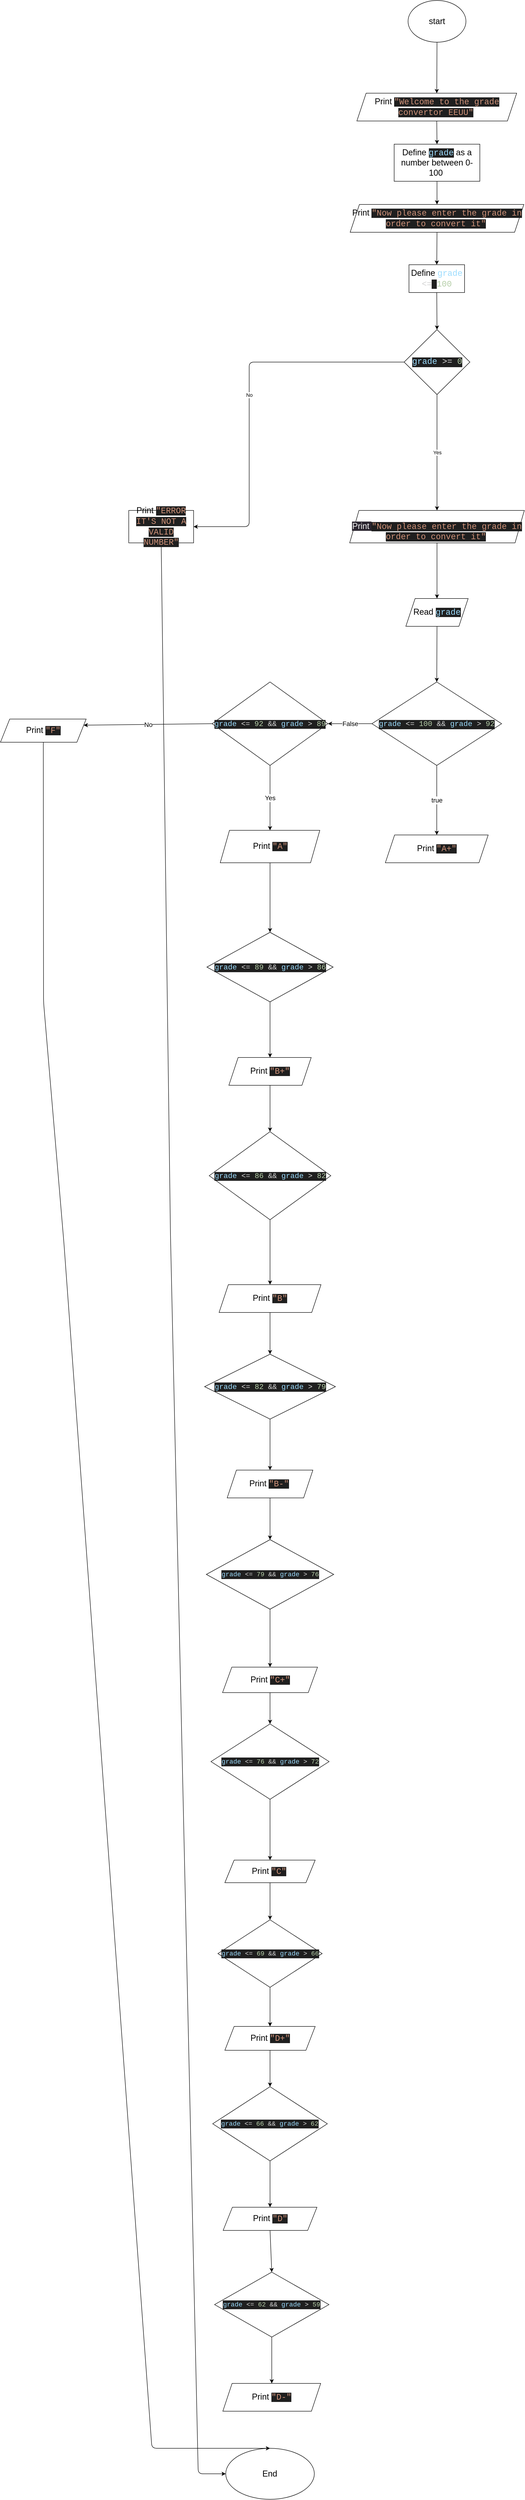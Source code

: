 <mxfile>
    <diagram id="llaZGOobNvKdvuDgthOn" name="Page-1">
        <mxGraphModel dx="2300" dy="1759" grid="1" gridSize="10" guides="1" tooltips="1" connect="1" arrows="1" fold="1" page="1" pageScale="1" pageWidth="850" pageHeight="1100" math="0" shadow="0">
            <root>
                <mxCell id="0"/>
                <mxCell id="1" parent="0"/>
                <mxCell id="18" style="edgeStyle=none;html=1;exitX=0.5;exitY=1;exitDx=0;exitDy=0;entryX=0.5;entryY=0;entryDx=0;entryDy=0;" edge="1" parent="1" source="2" target="3">
                    <mxGeometry relative="1" as="geometry"/>
                </mxCell>
                <mxCell id="2" value="&lt;font style=&quot;font-size: 18px;&quot;&gt;start&lt;/font&gt;" style="ellipse;whiteSpace=wrap;html=1;" vertex="1" parent="1">
                    <mxGeometry x="363" y="-70" width="125" height="90" as="geometry"/>
                </mxCell>
                <mxCell id="9" style="edgeStyle=none;html=1;exitX=0.5;exitY=1;exitDx=0;exitDy=0;entryX=0.5;entryY=0;entryDx=0;entryDy=0;" edge="1" parent="1" source="3" target="4">
                    <mxGeometry relative="1" as="geometry"/>
                </mxCell>
                <mxCell id="3" value="&lt;font style=&quot;font-size: 18px;&quot;&gt;Print&amp;nbsp;&lt;span style=&quot;color: rgb(206, 145, 120); background-color: rgb(31, 31, 31); font-family: Consolas, &amp;quot;Courier New&amp;quot;, monospace;&quot;&gt;&quot;Welcome to the grade convertor EEUU&quot;&lt;/span&gt;&lt;span style=&quot;background-color: initial;&quot;&gt;&amp;nbsp;&lt;/span&gt;&lt;/font&gt;" style="shape=parallelogram;perimeter=parallelogramPerimeter;whiteSpace=wrap;html=1;fixedSize=1;" vertex="1" parent="1">
                    <mxGeometry x="252.5" y="130" width="345" height="60" as="geometry"/>
                </mxCell>
                <mxCell id="10" style="edgeStyle=none;html=1;exitX=0.5;exitY=1;exitDx=0;exitDy=0;entryX=0.5;entryY=0;entryDx=0;entryDy=0;" edge="1" parent="1" source="4" target="5">
                    <mxGeometry relative="1" as="geometry"/>
                </mxCell>
                <mxCell id="4" value="&lt;font style=&quot;font-size: 18px;&quot;&gt;Define&amp;nbsp;&lt;span style=&quot;color: rgb(156, 220, 254); background-color: rgb(31, 31, 31); font-family: Consolas, &amp;quot;Courier New&amp;quot;, monospace;&quot;&gt;grade&lt;/span&gt;&lt;span style=&quot;background-color: initial;&quot;&gt;&amp;nbsp;as a number between 0-100&lt;/span&gt;&lt;span style=&quot;background-color: initial;&quot;&gt;&amp;nbsp;&lt;/span&gt;&lt;/font&gt;" style="rounded=0;whiteSpace=wrap;html=1;" vertex="1" parent="1">
                    <mxGeometry x="333" y="240" width="185" height="80" as="geometry"/>
                </mxCell>
                <mxCell id="11" style="edgeStyle=none;html=1;exitX=0.5;exitY=1;exitDx=0;exitDy=0;entryX=0.5;entryY=0;entryDx=0;entryDy=0;" edge="1" parent="1" source="5" target="7">
                    <mxGeometry relative="1" as="geometry"/>
                </mxCell>
                <mxCell id="5" value="&lt;font style=&quot;font-size: 18px;&quot;&gt;Print&amp;nbsp;&lt;span style=&quot;color: rgb(206, 145, 120); background-color: rgb(31, 31, 31); font-family: Consolas, &amp;quot;Courier New&amp;quot;, monospace;&quot;&gt;&quot;Now please enter the grade in order to convert it&quot;&lt;/span&gt;&lt;span style=&quot;background-color: initial;&quot;&gt;&amp;nbsp;&lt;/span&gt;&lt;/font&gt;" style="shape=parallelogram;perimeter=parallelogramPerimeter;whiteSpace=wrap;html=1;fixedSize=1;" vertex="1" parent="1">
                    <mxGeometry x="238" y="370" width="375" height="60" as="geometry"/>
                </mxCell>
                <mxCell id="15" style="edgeStyle=none;html=1;exitX=0.5;exitY=1;exitDx=0;exitDy=0;entryX=0.5;entryY=0;entryDx=0;entryDy=0;" edge="1" parent="1" source="6" target="16">
                    <mxGeometry relative="1" as="geometry">
                        <mxPoint x="425.5" y="1250" as="targetPoint"/>
                    </mxGeometry>
                </mxCell>
                <mxCell id="6" value="&lt;font style=&quot;font-size: 18px;&quot;&gt;&lt;br&gt;&lt;span style=&quot;color: rgb(240, 240, 240); font-family: Helvetica; font-style: normal; font-variant-ligatures: normal; font-variant-caps: normal; font-weight: 400; letter-spacing: normal; orphans: 2; text-align: center; text-indent: 0px; text-transform: none; widows: 2; word-spacing: 0px; -webkit-text-stroke-width: 0px; background-color: rgb(42, 37, 47); text-decoration-thickness: initial; text-decoration-style: initial; text-decoration-color: initial; float: none; display: inline !important;&quot;&gt;Print&amp;nbsp;&lt;/span&gt;&lt;span style=&quot;border-color: rgb(0, 0, 0); font-style: normal; font-variant-ligatures: normal; font-variant-caps: normal; font-weight: 400; letter-spacing: normal; orphans: 2; text-align: center; text-indent: 0px; text-transform: none; widows: 2; word-spacing: 0px; -webkit-text-stroke-width: 0px; text-decoration-thickness: initial; text-decoration-style: initial; text-decoration-color: initial; color: rgb(206, 145, 120); background-color: rgb(31, 31, 31); font-family: Consolas, &amp;quot;Courier New&amp;quot;, monospace;&quot;&gt;&quot;Now please enter the grade in order to convert it&quot;&lt;/span&gt;&lt;span style=&quot;border-color: rgb(0, 0, 0); color: rgb(240, 240, 240); font-family: Helvetica; font-style: normal; font-variant-ligatures: normal; font-variant-caps: normal; font-weight: 400; letter-spacing: normal; orphans: 2; text-align: center; text-indent: 0px; text-transform: none; widows: 2; word-spacing: 0px; -webkit-text-stroke-width: 0px; background-color: initial; text-decoration-thickness: initial; text-decoration-style: initial; text-decoration-color: initial;&quot;&gt;&amp;nbsp;&lt;/span&gt;&lt;br&gt;&lt;/font&gt;" style="shape=parallelogram;perimeter=parallelogramPerimeter;whiteSpace=wrap;html=1;fixedSize=1;" vertex="1" parent="1">
                    <mxGeometry x="237" y="1030" width="377" height="70" as="geometry"/>
                </mxCell>
                <mxCell id="12" style="edgeStyle=none;html=1;exitX=0.5;exitY=1;exitDx=0;exitDy=0;entryX=0.5;entryY=0;entryDx=0;entryDy=0;" edge="1" parent="1" source="7" target="8">
                    <mxGeometry relative="1" as="geometry"/>
                </mxCell>
                <mxCell id="7" value="&lt;font style=&quot;font-size: 18px;&quot;&gt;Define&amp;nbsp;&lt;span style=&quot;font-family: Consolas, &amp;quot;Courier New&amp;quot;, monospace; color: rgb(156, 220, 254);&quot;&gt;grade&lt;/span&gt;&lt;span style=&quot;background-color: rgb(31, 31, 31); color: rgb(204, 204, 204); font-family: Consolas, &amp;quot;Courier New&amp;quot;, monospace;&quot;&gt; &lt;/span&gt;&lt;span style=&quot;font-family: Consolas, &amp;quot;Courier New&amp;quot;, monospace; color: rgb(212, 212, 212);&quot;&gt;&amp;lt;=&lt;/span&gt;&lt;span style=&quot;background-color: rgb(31, 31, 31); color: rgb(204, 204, 204); font-family: Consolas, &amp;quot;Courier New&amp;quot;, monospace;&quot;&gt; &lt;/span&gt;&lt;span style=&quot;font-family: Consolas, &amp;quot;Courier New&amp;quot;, monospace; color: rgb(181, 206, 168);&quot;&gt;100&lt;/span&gt;&lt;/font&gt;" style="rounded=0;whiteSpace=wrap;html=1;" vertex="1" parent="1">
                    <mxGeometry x="365" y="500" width="120" height="60" as="geometry"/>
                </mxCell>
                <mxCell id="13" value="No" style="edgeStyle=none;html=1;exitX=0;exitY=0.5;exitDx=0;exitDy=0;entryX=1;entryY=0.5;entryDx=0;entryDy=0;" edge="1" parent="1" source="8" target="17">
                    <mxGeometry relative="1" as="geometry">
                        <mxPoint x="140" y="709.765" as="targetPoint"/>
                        <Array as="points">
                            <mxPoint x="20" y="710"/>
                            <mxPoint x="20" y="1065"/>
                        </Array>
                    </mxGeometry>
                </mxCell>
                <mxCell id="14" value="Yes" style="edgeStyle=none;html=1;exitX=0.5;exitY=1;exitDx=0;exitDy=0;entryX=0.5;entryY=0;entryDx=0;entryDy=0;" edge="1" parent="1" source="8" target="6">
                    <mxGeometry relative="1" as="geometry">
                        <mxPoint x="424.941" y="960" as="targetPoint"/>
                        <mxPoint as="offset"/>
                    </mxGeometry>
                </mxCell>
                <mxCell id="8" value="&lt;div style=&quot;color: rgb(204, 204, 204); background-color: rgb(31, 31, 31); font-family: Consolas, &amp;quot;Courier New&amp;quot;, monospace; line-height: 19px;&quot;&gt;&lt;font style=&quot;font-size: 18px;&quot;&gt;&lt;span style=&quot;color: rgb(156, 220, 254);&quot;&gt;grade&lt;/span&gt; &lt;span style=&quot;color: rgb(212, 212, 212);&quot;&gt;&amp;gt;=&lt;/span&gt; &lt;span style=&quot;color: rgb(181, 206, 168);&quot;&gt;0&lt;/span&gt;&lt;/font&gt;&lt;/div&gt;" style="rhombus;whiteSpace=wrap;html=1;" vertex="1" parent="1">
                    <mxGeometry x="354.5" y="640" width="142" height="140" as="geometry"/>
                </mxCell>
                <mxCell id="19" style="edgeStyle=none;html=1;exitX=0.5;exitY=1;exitDx=0;exitDy=0;entryX=0.5;entryY=0;entryDx=0;entryDy=0;" edge="1" parent="1" source="16" target="22">
                    <mxGeometry relative="1" as="geometry">
                        <mxPoint x="426" y="1380" as="targetPoint"/>
                    </mxGeometry>
                </mxCell>
                <mxCell id="16" value="&lt;font style=&quot;font-size: 18px;&quot;&gt;Read&amp;nbsp;&lt;span style=&quot;color: rgb(156, 220, 254); background-color: rgb(31, 31, 31); font-family: Consolas, &amp;quot;Courier New&amp;quot;, monospace;&quot;&gt;grade&lt;/span&gt;&lt;/font&gt;" style="shape=parallelogram;perimeter=parallelogramPerimeter;whiteSpace=wrap;html=1;fixedSize=1;" vertex="1" parent="1">
                    <mxGeometry x="358.25" y="1220" width="134.5" height="60" as="geometry"/>
                </mxCell>
                <mxCell id="21" style="edgeStyle=none;html=1;exitX=0.5;exitY=1;exitDx=0;exitDy=0;entryX=0;entryY=0.5;entryDx=0;entryDy=0;" edge="1" parent="1" source="17" target="20">
                    <mxGeometry relative="1" as="geometry">
                        <Array as="points">
                            <mxPoint x="-150" y="2590"/>
                            <mxPoint x="-90" y="5265"/>
                        </Array>
                    </mxGeometry>
                </mxCell>
                <mxCell id="17" value="&lt;font style=&quot;font-size: 18px;&quot;&gt;Print&amp;nbsp;&lt;span style=&quot;color: rgb(206, 145, 120); background-color: rgb(31, 31, 31); font-family: Consolas, &amp;quot;Courier New&amp;quot;, monospace;&quot;&gt;&quot;ERROR IT'S NOT A VALID NUMBER&quot;&lt;/span&gt;&lt;/font&gt;" style="rounded=0;whiteSpace=wrap;html=1;" vertex="1" parent="1">
                    <mxGeometry x="-240" y="1030" width="140" height="70" as="geometry"/>
                </mxCell>
                <mxCell id="20" value="&lt;font style=&quot;font-size: 18px;&quot;&gt;End&lt;/font&gt;" style="ellipse;whiteSpace=wrap;html=1;" vertex="1" parent="1">
                    <mxGeometry x="-30.61" y="5210" width="191.26" height="110" as="geometry"/>
                </mxCell>
                <mxCell id="23" value="False" style="edgeStyle=none;html=1;fontSize=14;exitX=0;exitY=0.5;exitDx=0;exitDy=0;entryX=1;entryY=0.5;entryDx=0;entryDy=0;" edge="1" parent="1" source="22" target="24">
                    <mxGeometry relative="1" as="geometry">
                        <mxPoint x="80" y="1490" as="targetPoint"/>
                    </mxGeometry>
                </mxCell>
                <mxCell id="25" value="true" style="edgeStyle=none;html=1;exitX=0.5;exitY=1;exitDx=0;exitDy=0;fontSize=14;entryX=0.5;entryY=0;entryDx=0;entryDy=0;" edge="1" parent="1" source="22" target="26">
                    <mxGeometry relative="1" as="geometry">
                        <mxPoint x="425.333" y="1720" as="targetPoint"/>
                    </mxGeometry>
                </mxCell>
                <mxCell id="22" value="&lt;font style=&quot;font-size: 18px;&quot;&gt;&lt;br&gt;&lt;/font&gt;&lt;div style=&quot;color: rgb(204, 204, 204); background-color: rgb(31, 31, 31); font-family: Consolas, &amp;quot;Courier New&amp;quot;, monospace; font-weight: normal; line-height: 19px;&quot;&gt;&lt;div&gt;&lt;font size=&quot;3&quot;&gt;&lt;span style=&quot;color: #9cdcfe;&quot;&gt;grade&lt;/span&gt;&lt;span style=&quot;color: #cccccc;&quot;&gt; &lt;/span&gt;&lt;span style=&quot;color: #d4d4d4;&quot;&gt;&amp;lt;=&lt;/span&gt;&lt;span style=&quot;color: #cccccc;&quot;&gt; &lt;/span&gt;&lt;span style=&quot;color: #b5cea8;&quot;&gt;100&lt;/span&gt;&lt;span style=&quot;color: #cccccc;&quot;&gt; &lt;/span&gt;&lt;span style=&quot;color: #d4d4d4;&quot;&gt;&amp;amp;&amp;amp;&lt;/span&gt;&lt;span style=&quot;color: #cccccc;&quot;&gt; &lt;/span&gt;&lt;span style=&quot;color: #9cdcfe;&quot;&gt;grade&lt;/span&gt;&lt;span style=&quot;color: #cccccc;&quot;&gt; &lt;/span&gt;&lt;span style=&quot;color: #d4d4d4;&quot;&gt;&amp;gt;&lt;/span&gt;&lt;span style=&quot;color: #cccccc;&quot;&gt; &lt;/span&gt;&lt;span style=&quot;color: #b5cea8;&quot;&gt;92&lt;/span&gt;&lt;/font&gt;&lt;/div&gt;&lt;/div&gt;&lt;font size=&quot;3&quot;&gt;&lt;br&gt;&lt;/font&gt;" style="rhombus;whiteSpace=wrap;html=1;" vertex="1" parent="1">
                    <mxGeometry x="285" y="1400" width="280" height="180" as="geometry"/>
                </mxCell>
                <mxCell id="27" value="Yes" style="edgeStyle=none;html=1;fontSize=14;entryX=0.5;entryY=0;entryDx=0;entryDy=0;exitX=0.5;exitY=1;exitDx=0;exitDy=0;" edge="1" parent="1" source="24" target="28">
                    <mxGeometry relative="1" as="geometry">
                        <mxPoint x="65" y="1710" as="targetPoint"/>
                    </mxGeometry>
                </mxCell>
                <mxCell id="34" value="No" style="edgeStyle=none;html=1;fontSize=14;entryX=1;entryY=0.25;entryDx=0;entryDy=0;exitX=0;exitY=0.5;exitDx=0;exitDy=0;" edge="1" parent="1" source="24" target="35">
                    <mxGeometry relative="1" as="geometry">
                        <mxPoint x="-300" y="1490" as="targetPoint"/>
                    </mxGeometry>
                </mxCell>
                <mxCell id="24" value="&lt;font style=&quot;font-size: 18px;&quot;&gt;&lt;br&gt;&lt;/font&gt;&lt;div style=&quot;color: rgb(204, 204, 204); background-color: rgb(31, 31, 31); font-family: Consolas, &amp;quot;Courier New&amp;quot;, monospace; font-weight: normal; line-height: 19px;&quot;&gt;&lt;div&gt;&lt;font size=&quot;3&quot;&gt;&lt;span style=&quot;color: #9cdcfe;&quot;&gt;grade&lt;/span&gt;&lt;span style=&quot;color: #cccccc;&quot;&gt; &lt;/span&gt;&lt;span style=&quot;color: #d4d4d4;&quot;&gt;&amp;lt;=&lt;/span&gt;&lt;span style=&quot;color: #cccccc;&quot;&gt; &lt;/span&gt;&lt;span style=&quot;color: #b5cea8;&quot;&gt;92&lt;/span&gt;&lt;span style=&quot;color: #cccccc;&quot;&gt; &lt;/span&gt;&lt;span style=&quot;color: #d4d4d4;&quot;&gt;&amp;amp;&amp;amp;&lt;/span&gt;&lt;span style=&quot;color: #cccccc;&quot;&gt; &lt;/span&gt;&lt;span style=&quot;color: #9cdcfe;&quot;&gt;grade&lt;/span&gt;&lt;span style=&quot;color: #cccccc;&quot;&gt; &lt;/span&gt;&lt;span style=&quot;color: #d4d4d4;&quot;&gt;&amp;gt;&lt;/span&gt;&lt;span style=&quot;color: #cccccc;&quot;&gt; &lt;/span&gt;&lt;span style=&quot;color: #b5cea8;&quot;&gt;89&lt;/span&gt;&lt;/font&gt;&lt;/div&gt;&lt;/div&gt;&lt;font size=&quot;3&quot;&gt;&lt;br&gt;&lt;/font&gt;" style="rhombus;whiteSpace=wrap;html=1;fontSize=14;" vertex="1" parent="1">
                    <mxGeometry x="-60" y="1400" width="250" height="180" as="geometry"/>
                </mxCell>
                <mxCell id="26" value="&lt;font style=&quot;font-size: 18px;&quot;&gt;Print&amp;nbsp;&lt;span style=&quot;color: rgb(206, 145, 120); background-color: rgb(31, 31, 31); font-family: Consolas, &amp;quot;Courier New&amp;quot;, monospace;&quot;&gt;&quot;A+&quot;&lt;/span&gt;&lt;/font&gt;" style="shape=parallelogram;perimeter=parallelogramPerimeter;whiteSpace=wrap;html=1;fixedSize=1;fontSize=14;" vertex="1" parent="1">
                    <mxGeometry x="314" y="1730" width="222" height="60" as="geometry"/>
                </mxCell>
                <mxCell id="31" value="" style="edgeStyle=none;html=1;fontSize=14;entryX=0.5;entryY=0;entryDx=0;entryDy=0;exitX=0.5;exitY=1;exitDx=0;exitDy=0;" edge="1" parent="1" source="28" target="30">
                    <mxGeometry relative="1" as="geometry"/>
                </mxCell>
                <mxCell id="28" value="&lt;font style=&quot;font-size: 18px;&quot;&gt;Print&amp;nbsp;&lt;span style=&quot;color: rgb(206, 145, 120); background-color: rgb(31, 31, 31); font-family: Consolas, &amp;quot;Courier New&amp;quot;, monospace;&quot;&gt;&quot;A&quot;&lt;/span&gt;&lt;/font&gt;" style="shape=parallelogram;perimeter=parallelogramPerimeter;whiteSpace=wrap;html=1;fixedSize=1;fontSize=14;" vertex="1" parent="1">
                    <mxGeometry x="-42.5" y="1720" width="215" height="70" as="geometry"/>
                </mxCell>
                <mxCell id="32" style="edgeStyle=none;html=1;exitX=0.5;exitY=1;exitDx=0;exitDy=0;fontSize=14;entryX=0.5;entryY=0;entryDx=0;entryDy=0;" edge="1" parent="1" source="30" target="33">
                    <mxGeometry relative="1" as="geometry">
                        <mxPoint x="64.571" y="2230" as="targetPoint"/>
                    </mxGeometry>
                </mxCell>
                <mxCell id="30" value="&lt;font style=&quot;font-size: 18px;&quot;&gt;&lt;br&gt;&lt;/font&gt;&lt;div style=&quot;color: rgb(204, 204, 204); background-color: rgb(31, 31, 31); font-family: Consolas, &amp;quot;Courier New&amp;quot;, monospace; font-weight: normal; line-height: 19px;&quot;&gt;&lt;div&gt;&lt;font size=&quot;3&quot;&gt;&lt;span style=&quot;color: #9cdcfe;&quot;&gt;grade&lt;/span&gt;&lt;span style=&quot;color: #cccccc;&quot;&gt; &lt;/span&gt;&lt;span style=&quot;color: #d4d4d4;&quot;&gt;&amp;lt;=&lt;/span&gt;&lt;span style=&quot;color: #cccccc;&quot;&gt; &lt;/span&gt;&lt;span style=&quot;color: #b5cea8;&quot;&gt;89&lt;/span&gt;&lt;span style=&quot;color: #cccccc;&quot;&gt; &lt;/span&gt;&lt;span style=&quot;color: #d4d4d4;&quot;&gt;&amp;amp;&amp;amp;&lt;/span&gt;&lt;span style=&quot;color: #cccccc;&quot;&gt; &lt;/span&gt;&lt;span style=&quot;color: #9cdcfe;&quot;&gt;grade&lt;/span&gt;&lt;span style=&quot;color: #cccccc;&quot;&gt; &lt;/span&gt;&lt;span style=&quot;color: #d4d4d4;&quot;&gt;&amp;gt;&lt;/span&gt;&lt;span style=&quot;color: #cccccc;&quot;&gt; &lt;/span&gt;&lt;span style=&quot;color: #b5cea8;&quot;&gt;86&lt;/span&gt;&lt;/font&gt;&lt;/div&gt;&lt;/div&gt;&lt;font size=&quot;3&quot;&gt;&lt;br&gt;&lt;/font&gt;" style="rhombus;whiteSpace=wrap;html=1;fontSize=14;" vertex="1" parent="1">
                    <mxGeometry x="-71.25" y="1940" width="272.5" height="150" as="geometry"/>
                </mxCell>
                <mxCell id="38" value="" style="edgeStyle=none;html=1;fontSize=18;exitX=0.5;exitY=1;exitDx=0;exitDy=0;entryX=0.5;entryY=0;entryDx=0;entryDy=0;" edge="1" parent="1" source="33" target="37">
                    <mxGeometry relative="1" as="geometry"/>
                </mxCell>
                <mxCell id="33" value="&lt;font style=&quot;font-size: 18px;&quot;&gt;Print&amp;nbsp;&lt;span style=&quot;color: rgb(206, 145, 120); background-color: rgb(31, 31, 31); font-family: Consolas, &amp;quot;Courier New&amp;quot;, monospace;&quot;&gt;&quot;B+&quot;&lt;/span&gt;&lt;/font&gt;" style="shape=parallelogram;perimeter=parallelogramPerimeter;whiteSpace=wrap;html=1;fixedSize=1;fontSize=14;" vertex="1" parent="1">
                    <mxGeometry x="-23.85" y="2210" width="177.71" height="60" as="geometry"/>
                </mxCell>
                <mxCell id="36" style="edgeStyle=none;html=1;entryX=0.5;entryY=0;entryDx=0;entryDy=0;fontSize=18;exitX=0.5;exitY=1;exitDx=0;exitDy=0;" edge="1" parent="1" source="35" target="20">
                    <mxGeometry relative="1" as="geometry">
                        <Array as="points">
                            <mxPoint x="-424" y="2090"/>
                            <mxPoint x="-380" y="2610"/>
                            <mxPoint x="-190" y="5210"/>
                        </Array>
                    </mxGeometry>
                </mxCell>
                <mxCell id="35" value="&lt;font style=&quot;font-size: 18px;&quot;&gt;Print&amp;nbsp;&lt;span style=&quot;color: rgb(206, 145, 120); background-color: rgb(31, 31, 31); font-family: Consolas, &amp;quot;Courier New&amp;quot;, monospace;&quot;&gt;&quot;F&quot;&lt;/span&gt;&lt;/font&gt;" style="shape=parallelogram;perimeter=parallelogramPerimeter;whiteSpace=wrap;html=1;fixedSize=1;fontSize=14;" vertex="1" parent="1">
                    <mxGeometry x="-517" y="1480" width="185" height="50" as="geometry"/>
                </mxCell>
                <mxCell id="40" style="edgeStyle=none;html=1;exitX=0.5;exitY=1;exitDx=0;exitDy=0;entryX=0.5;entryY=0;entryDx=0;entryDy=0;fontSize=18;" edge="1" parent="1" source="37" target="39">
                    <mxGeometry relative="1" as="geometry"/>
                </mxCell>
                <mxCell id="37" value="&lt;font style=&quot;font-size: 18px;&quot;&gt;&lt;br&gt;&lt;/font&gt;&lt;div style=&quot;color: rgb(204, 204, 204); background-color: rgb(31, 31, 31); font-family: Consolas, &amp;quot;Courier New&amp;quot;, monospace; font-weight: normal; line-height: 19px;&quot;&gt;&lt;div&gt;&lt;font size=&quot;3&quot;&gt;&lt;span style=&quot;color: #9cdcfe;&quot;&gt;grade&lt;/span&gt;&lt;span style=&quot;color: #cccccc;&quot;&gt; &lt;/span&gt;&lt;span style=&quot;color: #d4d4d4;&quot;&gt;&amp;lt;=&lt;/span&gt;&lt;span style=&quot;color: #cccccc;&quot;&gt; &lt;/span&gt;&lt;span style=&quot;color: #b5cea8;&quot;&gt;86&lt;/span&gt;&lt;span style=&quot;color: #cccccc;&quot;&gt; &lt;/span&gt;&lt;span style=&quot;color: #d4d4d4;&quot;&gt;&amp;amp;&amp;amp;&lt;/span&gt;&lt;span style=&quot;color: #cccccc;&quot;&gt; &lt;/span&gt;&lt;span style=&quot;color: #9cdcfe;&quot;&gt;grade&lt;/span&gt;&lt;span style=&quot;color: #cccccc;&quot;&gt; &lt;/span&gt;&lt;span style=&quot;color: #d4d4d4;&quot;&gt;&amp;gt;&lt;/span&gt;&lt;span style=&quot;color: #cccccc;&quot;&gt; &lt;/span&gt;&lt;span style=&quot;color: #b5cea8;&quot;&gt;82&lt;/span&gt;&lt;/font&gt;&lt;/div&gt;&lt;/div&gt;&lt;font size=&quot;3&quot;&gt;&lt;br&gt;&lt;/font&gt;" style="rhombus;whiteSpace=wrap;html=1;fontSize=14;" vertex="1" parent="1">
                    <mxGeometry x="-66.24" y="2370" width="262.5" height="190" as="geometry"/>
                </mxCell>
                <mxCell id="42" value="" style="edgeStyle=none;html=1;fontSize=18;exitX=0.5;exitY=1;exitDx=0;exitDy=0;entryX=0.5;entryY=0;entryDx=0;entryDy=0;" edge="1" parent="1" source="39" target="41">
                    <mxGeometry relative="1" as="geometry"/>
                </mxCell>
                <mxCell id="39" value="&lt;font style=&quot;font-size: 18px;&quot;&gt;Print&amp;nbsp;&lt;span style=&quot;color: rgb(206, 145, 120); background-color: rgb(31, 31, 31); font-family: Consolas, &amp;quot;Courier New&amp;quot;, monospace;&quot;&gt;&quot;B&quot;&lt;/span&gt;&lt;/font&gt;" style="shape=parallelogram;perimeter=parallelogramPerimeter;whiteSpace=wrap;html=1;fixedSize=1;fontSize=18;" vertex="1" parent="1">
                    <mxGeometry x="-44.99" y="2700" width="220" height="60" as="geometry"/>
                </mxCell>
                <mxCell id="43" style="edgeStyle=none;html=1;fontSize=18;entryX=0.5;entryY=0;entryDx=0;entryDy=0;exitX=0.5;exitY=1;exitDx=0;exitDy=0;" edge="1" parent="1" source="41" target="44">
                    <mxGeometry relative="1" as="geometry">
                        <mxPoint x="65" y="3120" as="targetPoint"/>
                    </mxGeometry>
                </mxCell>
                <mxCell id="41" value="&lt;font style=&quot;font-size: 18px;&quot;&gt;&lt;br&gt;&lt;/font&gt;&lt;div style=&quot;color: rgb(204, 204, 204); background-color: rgb(31, 31, 31); font-family: Consolas, &amp;quot;Courier New&amp;quot;, monospace; font-weight: normal; line-height: 19px;&quot;&gt;&lt;div&gt;&lt;font size=&quot;3&quot;&gt;&lt;span style=&quot;color: #9cdcfe;&quot;&gt;grade&lt;/span&gt;&lt;span style=&quot;color: #cccccc;&quot;&gt; &lt;/span&gt;&lt;span style=&quot;color: #d4d4d4;&quot;&gt;&amp;lt;=&lt;/span&gt;&lt;span style=&quot;color: #cccccc;&quot;&gt; &lt;/span&gt;&lt;span style=&quot;color: #b5cea8;&quot;&gt;82&lt;/span&gt;&lt;span style=&quot;color: #cccccc;&quot;&gt; &lt;/span&gt;&lt;span style=&quot;color: #d4d4d4;&quot;&gt;&amp;amp;&amp;amp;&lt;/span&gt;&lt;span style=&quot;color: #cccccc;&quot;&gt; &lt;/span&gt;&lt;span style=&quot;color: #9cdcfe;&quot;&gt;grade&lt;/span&gt;&lt;span style=&quot;color: #cccccc;&quot;&gt; &lt;/span&gt;&lt;span style=&quot;color: #d4d4d4;&quot;&gt;&amp;gt;&lt;/span&gt;&lt;span style=&quot;color: #cccccc;&quot;&gt; &lt;/span&gt;&lt;span style=&quot;color: #b5cea8;&quot;&gt;79&lt;/span&gt;&lt;/font&gt;&lt;/div&gt;&lt;/div&gt;&lt;font size=&quot;3&quot;&gt;&lt;br&gt;&lt;/font&gt;" style="rhombus;whiteSpace=wrap;html=1;fontSize=18;" vertex="1" parent="1">
                    <mxGeometry x="-76.25" y="2850" width="282.5" height="140" as="geometry"/>
                </mxCell>
                <mxCell id="45" style="edgeStyle=none;html=1;exitX=0.5;exitY=1;exitDx=0;exitDy=0;fontSize=18;entryX=0.5;entryY=0;entryDx=0;entryDy=0;" edge="1" parent="1" source="44" target="46">
                    <mxGeometry relative="1" as="geometry">
                        <mxPoint x="64.571" y="3250" as="targetPoint"/>
                    </mxGeometry>
                </mxCell>
                <mxCell id="44" value="&lt;font style=&quot;font-size: 18px;&quot;&gt;Print&amp;nbsp;&lt;span style=&quot;color: rgb(206, 145, 120); background-color: rgb(31, 31, 31); font-family: Consolas, &amp;quot;Courier New&amp;quot;, monospace;&quot;&gt;&quot;B-&quot;&lt;/span&gt;&lt;span style=&quot;background-color: initial;&quot;&gt;&amp;nbsp;&lt;/span&gt;&lt;/font&gt;" style="shape=parallelogram;perimeter=parallelogramPerimeter;whiteSpace=wrap;html=1;fixedSize=1;fontSize=18;" vertex="1" parent="1">
                    <mxGeometry x="-27.5" y="3100" width="185" height="60" as="geometry"/>
                </mxCell>
                <mxCell id="48" value="" style="edgeStyle=none;html=1;fontSize=18;entryX=0.5;entryY=0;entryDx=0;entryDy=0;exitX=0.5;exitY=1;exitDx=0;exitDy=0;" edge="1" parent="1" source="46" target="47">
                    <mxGeometry relative="1" as="geometry"/>
                </mxCell>
                <mxCell id="46" value="&lt;div style=&quot;color: rgb(204, 204, 204); background-color: rgb(31, 31, 31); font-family: Consolas, &amp;quot;Courier New&amp;quot;, monospace; font-size: 14px; line-height: 19px;&quot;&gt;&lt;span style=&quot;color: #9cdcfe;&quot;&gt;grade&lt;/span&gt; &lt;span style=&quot;color: #d4d4d4;&quot;&gt;&amp;lt;=&lt;/span&gt; &lt;span style=&quot;color: #b5cea8;&quot;&gt;79&lt;/span&gt; &lt;span style=&quot;color: #d4d4d4;&quot;&gt;&amp;amp;&amp;amp;&lt;/span&gt; &lt;span style=&quot;color: #9cdcfe;&quot;&gt;grade&lt;/span&gt; &lt;span style=&quot;color: #d4d4d4;&quot;&gt;&amp;gt;&lt;/span&gt; &lt;span style=&quot;color: #b5cea8;&quot;&gt;76&lt;/span&gt;&lt;/div&gt;" style="rhombus;whiteSpace=wrap;html=1;fontSize=18;" vertex="1" parent="1">
                    <mxGeometry x="-72.5" y="3250" width="275" height="150" as="geometry"/>
                </mxCell>
                <mxCell id="50" value="" style="edgeStyle=none;html=1;fontSize=18;exitX=0.5;exitY=1;exitDx=0;exitDy=0;entryX=0.5;entryY=0;entryDx=0;entryDy=0;" edge="1" parent="1" source="47" target="49">
                    <mxGeometry relative="1" as="geometry"/>
                </mxCell>
                <mxCell id="47" value="Print&amp;nbsp;&lt;span style=&quot;color: rgb(206, 145, 120); background-color: rgb(31, 31, 31); font-family: Consolas, &amp;quot;Courier New&amp;quot;, monospace;&quot;&gt;&lt;font style=&quot;font-size: 18px;&quot;&gt;&quot;C+&quot;&lt;/font&gt;&lt;/span&gt;" style="shape=parallelogram;perimeter=parallelogramPerimeter;whiteSpace=wrap;html=1;fixedSize=1;fontSize=18;" vertex="1" parent="1">
                    <mxGeometry x="-37.49" y="3525" width="205" height="55" as="geometry"/>
                </mxCell>
                <mxCell id="52" value="" style="edgeStyle=none;html=1;fontSize=18;exitX=0.5;exitY=1;exitDx=0;exitDy=0;entryX=0.5;entryY=0;entryDx=0;entryDy=0;" edge="1" parent="1" source="49" target="51">
                    <mxGeometry relative="1" as="geometry">
                        <mxPoint x="65" y="3950" as="targetPoint"/>
                    </mxGeometry>
                </mxCell>
                <mxCell id="49" value="&lt;div style=&quot;color: rgb(204, 204, 204); background-color: rgb(31, 31, 31); font-family: Consolas, &amp;quot;Courier New&amp;quot;, monospace; font-size: 14px; line-height: 19px;&quot;&gt;&lt;span style=&quot;color: #9cdcfe;&quot;&gt;grade&lt;/span&gt; &lt;span style=&quot;color: #d4d4d4;&quot;&gt;&amp;lt;=&lt;/span&gt; &lt;span style=&quot;color: #b5cea8;&quot;&gt;76&lt;/span&gt; &lt;span style=&quot;color: #d4d4d4;&quot;&gt;&amp;amp;&amp;amp;&lt;/span&gt; &lt;span style=&quot;color: #9cdcfe;&quot;&gt;grade&lt;/span&gt; &lt;span style=&quot;color: #d4d4d4;&quot;&gt;&amp;gt;&lt;/span&gt; &lt;span style=&quot;color: #b5cea8;&quot;&gt;72&lt;/span&gt;&lt;/div&gt;" style="rhombus;whiteSpace=wrap;html=1;fontSize=18;" vertex="1" parent="1">
                    <mxGeometry x="-62.49" y="3647.5" width="254.99" height="162.5" as="geometry"/>
                </mxCell>
                <mxCell id="54" value="" style="edgeStyle=none;html=1;fontSize=18;exitX=0.5;exitY=1;exitDx=0;exitDy=0;entryX=0.5;entryY=0;entryDx=0;entryDy=0;" edge="1" parent="1" source="51" target="53">
                    <mxGeometry relative="1" as="geometry"/>
                </mxCell>
                <mxCell id="51" value="Print&amp;nbsp;&lt;font style=&quot;font-size: 18px;&quot;&gt;&lt;span style=&quot;color: rgb(206, 145, 120); background-color: rgb(31, 31, 31); font-family: Consolas, &amp;quot;Courier New&amp;quot;, monospace;&quot;&gt;&quot;C&quot;&lt;/span&gt;&lt;span style=&quot;background-color: initial;&quot;&gt;&amp;nbsp;&lt;/span&gt;&lt;/font&gt;" style="shape=parallelogram;perimeter=parallelogramPerimeter;whiteSpace=wrap;html=1;fixedSize=1;fontSize=18;" vertex="1" parent="1">
                    <mxGeometry x="-32.49" y="3941.25" width="195" height="48.75" as="geometry"/>
                </mxCell>
                <mxCell id="56" value="" style="edgeStyle=none;html=1;fontSize=18;exitX=0.5;exitY=1;exitDx=0;exitDy=0;entryX=0.5;entryY=0;entryDx=0;entryDy=0;" edge="1" parent="1" source="53" target="55">
                    <mxGeometry relative="1" as="geometry"/>
                </mxCell>
                <mxCell id="53" value="&lt;div style=&quot;color: rgb(204, 204, 204); background-color: rgb(31, 31, 31); font-family: Consolas, &amp;quot;Courier New&amp;quot;, monospace; font-size: 14px; line-height: 19px;&quot;&gt;&lt;span style=&quot;color: #9cdcfe;&quot;&gt;grade&lt;/span&gt; &lt;span style=&quot;color: #d4d4d4;&quot;&gt;&amp;lt;=&lt;/span&gt; &lt;span style=&quot;color: #b5cea8;&quot;&gt;69&lt;/span&gt; &lt;span style=&quot;color: #d4d4d4;&quot;&gt;&amp;amp;&amp;amp;&lt;/span&gt; &lt;span style=&quot;color: #9cdcfe;&quot;&gt;grade&lt;/span&gt; &lt;span style=&quot;color: #d4d4d4;&quot;&gt;&amp;gt;&lt;/span&gt; &lt;span style=&quot;color: #b5cea8;&quot;&gt;66&lt;/span&gt;&lt;/div&gt;" style="rhombus;whiteSpace=wrap;html=1;fontSize=18;" vertex="1" parent="1">
                    <mxGeometry x="-47.48" y="4070" width="224.99" height="145.63" as="geometry"/>
                </mxCell>
                <mxCell id="58" value="" style="edgeStyle=none;html=1;fontSize=18;exitX=0.5;exitY=1;exitDx=0;exitDy=0;entryX=0.5;entryY=0;entryDx=0;entryDy=0;" edge="1" parent="1" source="55" target="57">
                    <mxGeometry relative="1" as="geometry"/>
                </mxCell>
                <mxCell id="55" value="Print&amp;nbsp;&lt;span style=&quot;color: rgb(206, 145, 120); background-color: rgb(31, 31, 31); font-family: Consolas, &amp;quot;Courier New&amp;quot;, monospace;&quot;&gt;&lt;font style=&quot;font-size: 18px;&quot;&gt;&quot;D+&quot;&lt;/font&gt;&lt;/span&gt;" style="shape=parallelogram;perimeter=parallelogramPerimeter;whiteSpace=wrap;html=1;fixedSize=1;fontSize=18;" vertex="1" parent="1">
                    <mxGeometry x="-32.49" y="4300" width="194.99" height="51.56" as="geometry"/>
                </mxCell>
                <mxCell id="60" value="" style="edgeStyle=none;html=1;fontSize=18;exitX=0.5;exitY=1;exitDx=0;exitDy=0;entryX=0.5;entryY=0;entryDx=0;entryDy=0;" edge="1" parent="1" source="57" target="59">
                    <mxGeometry relative="1" as="geometry">
                        <mxPoint x="65" y="4590" as="sourcePoint"/>
                    </mxGeometry>
                </mxCell>
                <mxCell id="57" value="&lt;div style=&quot;color: rgb(204, 204, 204); background-color: rgb(31, 31, 31); font-family: Consolas, &amp;quot;Courier New&amp;quot;, monospace; font-size: 14px; line-height: 19px;&quot;&gt;&lt;span style=&quot;color: #9cdcfe;&quot;&gt;grade&lt;/span&gt; &lt;span style=&quot;color: #d4d4d4;&quot;&gt;&amp;lt;=&lt;/span&gt; &lt;span style=&quot;color: #b5cea8;&quot;&gt;66&lt;/span&gt; &lt;span style=&quot;color: #d4d4d4;&quot;&gt;&amp;amp;&amp;amp;&lt;/span&gt; &lt;span style=&quot;color: #9cdcfe;&quot;&gt;grade&lt;/span&gt; &lt;span style=&quot;color: #d4d4d4;&quot;&gt;&amp;gt;&lt;/span&gt; &lt;span style=&quot;color: #b5cea8;&quot;&gt;62&lt;/span&gt;&lt;/div&gt;" style="rhombus;whiteSpace=wrap;html=1;fontSize=18;" vertex="1" parent="1">
                    <mxGeometry x="-58.74" y="4430" width="247.49" height="160" as="geometry"/>
                </mxCell>
                <mxCell id="62" value="" style="edgeStyle=none;html=1;fontSize=18;exitX=0.5;exitY=1;exitDx=0;exitDy=0;entryX=0.5;entryY=0;entryDx=0;entryDy=0;" edge="1" parent="1" source="59" target="61">
                    <mxGeometry relative="1" as="geometry"/>
                </mxCell>
                <mxCell id="59" value="Print&amp;nbsp;&lt;span style=&quot;color: rgb(206, 145, 120); background-color: rgb(31, 31, 31); font-family: Consolas, &amp;quot;Courier New&amp;quot;, monospace;&quot;&gt;&lt;font style=&quot;font-size: 18px;&quot;&gt;&quot;D&quot;&lt;/font&gt;&lt;/span&gt;" style="shape=parallelogram;perimeter=parallelogramPerimeter;whiteSpace=wrap;html=1;fixedSize=1;fontSize=18;" vertex="1" parent="1">
                    <mxGeometry x="-36.23" y="4690" width="202.51" height="50" as="geometry"/>
                </mxCell>
                <mxCell id="64" value="" style="edgeStyle=none;html=1;fontSize=18;exitX=0.5;exitY=1;exitDx=0;exitDy=0;entryX=0.5;entryY=0;entryDx=0;entryDy=0;" edge="1" parent="1" source="61" target="63">
                    <mxGeometry relative="1" as="geometry">
                        <Array as="points"/>
                    </mxGeometry>
                </mxCell>
                <mxCell id="61" value="&lt;div style=&quot;color: rgb(204, 204, 204); background-color: rgb(31, 31, 31); font-family: Consolas, &amp;quot;Courier New&amp;quot;, monospace; font-size: 14px; line-height: 19px;&quot;&gt;&lt;span style=&quot;color: #9cdcfe;&quot;&gt;grade&lt;/span&gt; &lt;span style=&quot;color: #d4d4d4;&quot;&gt;&amp;lt;=&lt;/span&gt; &lt;span style=&quot;color: #b5cea8;&quot;&gt;62&lt;/span&gt; &lt;span style=&quot;color: #d4d4d4;&quot;&gt;&amp;amp;&amp;amp;&lt;/span&gt; &lt;span style=&quot;color: #9cdcfe;&quot;&gt;grade&lt;/span&gt; &lt;span style=&quot;color: #d4d4d4;&quot;&gt;&amp;gt;&lt;/span&gt; &lt;span style=&quot;color: #b5cea8;&quot;&gt;59&lt;/span&gt;&lt;/div&gt;" style="rhombus;whiteSpace=wrap;html=1;fontSize=18;" vertex="1" parent="1">
                    <mxGeometry x="-54.7" y="4830" width="246.89" height="140" as="geometry"/>
                </mxCell>
                <mxCell id="63" value="Print&amp;nbsp;&lt;span style=&quot;color: rgb(206, 145, 120); background-color: rgb(31, 31, 31); font-family: Consolas, &amp;quot;Courier New&amp;quot;, monospace;&quot;&gt;&lt;font style=&quot;font-size: 18px;&quot;&gt;&quot;D-&quot;&lt;/font&gt;&lt;/span&gt;" style="shape=parallelogram;perimeter=parallelogramPerimeter;whiteSpace=wrap;html=1;fixedSize=1;fontSize=18;" vertex="1" parent="1">
                    <mxGeometry x="-36.89" y="5070" width="211.26" height="60" as="geometry"/>
                </mxCell>
            </root>
        </mxGraphModel>
    </diagram>
</mxfile>